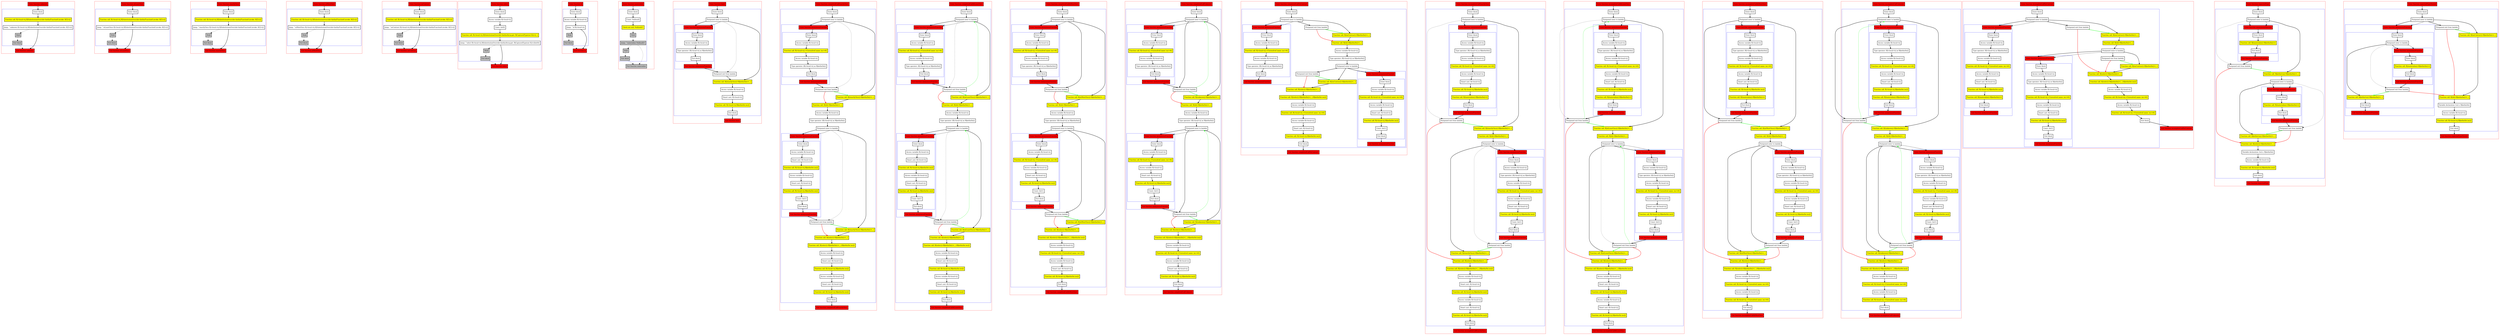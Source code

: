 digraph flowFromInplaceLambda_kt {
    graph [nodesep=3]
    node [shape=box penwidth=2]
    edge [penwidth=2]

    subgraph cluster_0 {
        color=red
        0 [label="Enter function unknown" style="filled" fillcolor=red];
        subgraph cluster_1 {
            color=blue
            1 [label="Enter block"];
            2 [label="Function call: R|<local>/x|.R|SubstitutionOverride<kotlin/Function0.invoke: R|T|>|()" style="filled" fillcolor=yellow];
            3 [label="Jump: ^unknown R|<local>/x|.R|SubstitutionOverride<kotlin/Function0.invoke: R|T|>|()"];
            4 [label="Stub" style="filled" fillcolor=gray];
            5 [label="Exit block" style="filled" fillcolor=gray];
        }
        6 [label="Exit function unknown" style="filled" fillcolor=red];
    }
    0 -> {1};
    1 -> {2};
    2 -> {3};
    3 -> {6};
    3 -> {4} [style=dotted];
    4 -> {5} [style=dotted];
    5 -> {6} [style=dotted];

    subgraph cluster_2 {
        color=red
        7 [label="Enter function atLeastOnce" style="filled" fillcolor=red];
        subgraph cluster_3 {
            color=blue
            8 [label="Enter block"];
            9 [label="Function call: R|<local>/x|.R|SubstitutionOverride<kotlin/Function0.invoke: R|T|>|()" style="filled" fillcolor=yellow];
            10 [label="Jump: ^atLeastOnce R|<local>/x|.R|SubstitutionOverride<kotlin/Function0.invoke: R|T|>|()"];
            11 [label="Stub" style="filled" fillcolor=gray];
            12 [label="Exit block" style="filled" fillcolor=gray];
        }
        13 [label="Exit function atLeastOnce" style="filled" fillcolor=red];
    }
    7 -> {8};
    8 -> {9};
    9 -> {10};
    10 -> {13};
    10 -> {11} [style=dotted];
    11 -> {12} [style=dotted];
    12 -> {13} [style=dotted];

    subgraph cluster_4 {
        color=red
        14 [label="Enter function exactlyOnce" style="filled" fillcolor=red];
        subgraph cluster_5 {
            color=blue
            15 [label="Enter block"];
            16 [label="Function call: R|<local>/x|.R|SubstitutionOverride<kotlin/Function0.invoke: R|T|>|()" style="filled" fillcolor=yellow];
            17 [label="Jump: ^exactlyOnce R|<local>/x|.R|SubstitutionOverride<kotlin/Function0.invoke: R|T|>|()"];
            18 [label="Stub" style="filled" fillcolor=gray];
            19 [label="Exit block" style="filled" fillcolor=gray];
        }
        20 [label="Exit function exactlyOnce" style="filled" fillcolor=red];
    }
    14 -> {15};
    15 -> {16};
    16 -> {17};
    17 -> {20};
    17 -> {18} [style=dotted];
    18 -> {19} [style=dotted];
    19 -> {20} [style=dotted];

    subgraph cluster_6 {
        color=red
        21 [label="Enter function atMostOnce" style="filled" fillcolor=red];
        subgraph cluster_7 {
            color=blue
            22 [label="Enter block"];
            23 [label="Function call: R|<local>/x|.R|SubstitutionOverride<kotlin/Function0.invoke: R|T|>|()" style="filled" fillcolor=yellow];
            24 [label="Jump: ^atMostOnce R|<local>/x|.R|SubstitutionOverride<kotlin/Function0.invoke: R|T|>|()"];
            25 [label="Stub" style="filled" fillcolor=gray];
            26 [label="Exit block" style="filled" fillcolor=gray];
        }
        27 [label="Exit function atMostOnce" style="filled" fillcolor=red];
    }
    21 -> {22};
    22 -> {23};
    23 -> {24};
    24 -> {27};
    24 -> {25} [style=dotted];
    25 -> {26} [style=dotted];
    26 -> {27} [style=dotted];

    subgraph cluster_8 {
        color=red
        28 [label="Enter function noContract" style="filled" fillcolor=red];
        subgraph cluster_9 {
            color=blue
            29 [label="Enter block"];
            30 [label="Function call: R|<local>/x|.R|SubstitutionOverride<kotlin/Function0.invoke: R|T|>|()" style="filled" fillcolor=yellow];
            31 [label="Jump: ^noContract R|<local>/x|.R|SubstitutionOverride<kotlin/Function0.invoke: R|T|>|()"];
            32 [label="Stub" style="filled" fillcolor=gray];
            33 [label="Exit block" style="filled" fillcolor=gray];
        }
        34 [label="Exit function noContract" style="filled" fillcolor=red];
    }
    28 -> {29};
    29 -> {30};
    30 -> {31};
    31 -> {34};
    31 -> {32} [style=dotted];
    32 -> {33} [style=dotted];
    33 -> {34} [style=dotted];

    subgraph cluster_10 {
        color=red
        35 [label="Enter function select" style="filled" fillcolor=red];
        subgraph cluster_11 {
            color=blue
            36 [label="Enter block"];
            37 [label="Access variable R|<local>/x|"];
            38 [label="Const: Int(0)"];
            39 [label="Function call: R|<local>/x|.R|SubstitutionOverride<kotlin/Array.get: R|CapturedType(out K)|>|(...)" style="filled" fillcolor=yellow];
            40 [label="Jump: ^select R|<local>/x|.R|SubstitutionOverride<kotlin/Array.get: R|CapturedType(out K)|>|(Int(0))"];
            41 [label="Stub" style="filled" fillcolor=gray];
            42 [label="Exit block" style="filled" fillcolor=gray];
        }
        43 [label="Exit function select" style="filled" fillcolor=red];
    }
    35 -> {36};
    36 -> {37};
    37 -> {38};
    38 -> {39};
    39 -> {40};
    40 -> {43};
    40 -> {41} [style=dotted];
    41 -> {42} [style=dotted];
    42 -> {43} [style=dotted];

    subgraph cluster_12 {
        color=red
        44 [label="Enter function id" style="filled" fillcolor=red];
        subgraph cluster_13 {
            color=blue
            45 [label="Enter block"];
            46 [label="Access variable R|<local>/x|"];
            47 [label="Jump: ^id R|<local>/x|"];
            48 [label="Stub" style="filled" fillcolor=gray];
            49 [label="Exit block" style="filled" fillcolor=gray];
        }
        50 [label="Exit function id" style="filled" fillcolor=red];
    }
    44 -> {45};
    45 -> {46};
    46 -> {47};
    47 -> {50};
    47 -> {48} [style=dotted];
    48 -> {49} [style=dotted];
    49 -> {50} [style=dotted];

    subgraph cluster_14 {
        color=red
        51 [label="Enter function materialize" style="filled" fillcolor=red];
        subgraph cluster_15 {
            color=blue
            52 [label="Enter block"];
            53 [label="Const: Null(null)"];
            54 [label="Check not null: Null(null)!!" style="filled" fillcolor=yellow];
            55 [label="Stub" style="filled" fillcolor=gray];
            56 [label="Jump: ^materialize Null(null)!!" style="filled" fillcolor=gray];
            57 [label="Stub" style="filled" fillcolor=gray];
            58 [label="Exit block" style="filled" fillcolor=gray];
        }
        59 [label="Exit function materialize" style="filled" fillcolor=gray];
    }
    51 -> {52};
    52 -> {53};
    53 -> {54};
    54 -> {55} [style=dotted];
    55 -> {56} [style=dotted];
    56 -> {57 59} [style=dotted];
    57 -> {58} [style=dotted];
    58 -> {59} [style=dotted];

    subgraph cluster_16 {
        color=red
        60 [label="Enter function basic" style="filled" fillcolor=red];
        subgraph cluster_17 {
            color=blue
            61 [label="Enter block"];
            62 [label="Postponed enter to lambda"];
            subgraph cluster_18 {
                color=blue
                70 [label="Enter function anonymousFunction" style="filled" fillcolor=red];
                subgraph cluster_19 {
                    color=blue
                    71 [label="Enter block"];
                    72 [label="Access variable R|<local>/x|"];
                    73 [label="Type operator: (R|<local>/x| as R|kotlin/Int|)"];
                    74 [label="Exit block"];
                }
                75 [label="Exit function anonymousFunction" style="filled" fillcolor=red];
            }
            63 [label="Postponed exit from lambda"];
            64 [label="Function call: R|/exactlyOnce|<R|kotlin/Int|>(...)" style="filled" fillcolor=yellow];
            65 [label="Access variable R|<local>/x|"];
            66 [label="Smart cast: R|<local>/x|"];
            67 [label="Function call: R|<local>/x|.R|kotlin/Int.inc|()" style="filled" fillcolor=yellow];
            68 [label="Exit block"];
        }
        69 [label="Exit function basic" style="filled" fillcolor=red];
    }
    60 -> {61};
    61 -> {62};
    62 -> {64 70};
    62 -> {63} [style=dotted];
    62 -> {70} [style=dashed];
    63 -> {64};
    64 -> {65};
    65 -> {66};
    66 -> {67};
    67 -> {68};
    68 -> {69};
    70 -> {71};
    71 -> {72};
    72 -> {73};
    73 -> {74};
    74 -> {75};
    75 -> {63};

    subgraph cluster_20 {
        color=red
        76 [label="Enter function completedCallExactlyOnce" style="filled" fillcolor=red];
        subgraph cluster_21 {
            color=blue
            77 [label="Enter block"];
            78 [label="Postponed enter to lambda"];
            subgraph cluster_22 {
                color=blue
                97 [label="Enter function anonymousFunction" style="filled" fillcolor=red];
                subgraph cluster_23 {
                    color=blue
                    98 [label="Enter block"];
                    99 [label="Access variable R|<local>/y|"];
                    100 [label="Function call: R|<local>/y|.<Unresolved name: inc>#()" style="filled" fillcolor=yellow];
                    101 [label="Access variable R|<local>/x|"];
                    102 [label="Type operator: (R|<local>/x| as R|kotlin/Int|)"];
                    103 [label="Exit block"];
                }
                104 [label="Exit function anonymousFunction" style="filled" fillcolor=red];
            }
            79 [label="Postponed exit from lambda"];
            80 [label="Function call: R|/exactlyOnce|<R|kotlin/Int|>(...)" style="filled" fillcolor=yellow];
            81 [label="Function call: R|/id|<R|kotlin/Int|>(...)" style="filled" fillcolor=yellow];
            82 [label="Access variable R|<local>/y|"];
            83 [label="Type operator: (R|<local>/y| as R|kotlin/Int|)"];
            84 [label="Postponed enter to lambda"];
            subgraph cluster_24 {
                color=blue
                105 [label="Enter function anonymousFunction" style="filled" fillcolor=red];
                subgraph cluster_25 {
                    color=blue
                    106 [label="Enter block"];
                    107 [label="Access variable R|<local>/x|"];
                    108 [label="Smart cast: R|<local>/x|"];
                    109 [label="Function call: R|<local>/x|.R|kotlin/Int.inc|()" style="filled" fillcolor=yellow];
                    110 [label="Access variable R|<local>/y|"];
                    111 [label="Smart cast: R|<local>/y|"];
                    112 [label="Function call: R|<local>/y|.R|kotlin/Int.inc|()" style="filled" fillcolor=yellow];
                    113 [label="Const: Int(1)"];
                    114 [label="Exit block"];
                }
                115 [label="Exit function anonymousFunction" style="filled" fillcolor=red];
            }
            85 [label="Postponed exit from lambda"];
            86 [label="Function call: R|/exactlyOnce|<R|kotlin/Int|>(...)" style="filled" fillcolor=yellow];
            87 [label="Function call: R|/select|<R|kotlin/Int|>(...)" style="filled" fillcolor=yellow];
            88 [label="Function call: R|/select|<R|kotlin/Int|>(...).R|kotlin/Int.inc|()" style="filled" fillcolor=yellow];
            89 [label="Access variable R|<local>/x|"];
            90 [label="Smart cast: R|<local>/x|"];
            91 [label="Function call: R|<local>/x|.R|kotlin/Int.inc|()" style="filled" fillcolor=yellow];
            92 [label="Access variable R|<local>/y|"];
            93 [label="Smart cast: R|<local>/y|"];
            94 [label="Function call: R|<local>/y|.R|kotlin/Int.inc|()" style="filled" fillcolor=yellow];
            95 [label="Exit block"];
        }
        96 [label="Exit function completedCallExactlyOnce" style="filled" fillcolor=red];
    }
    76 -> {77};
    77 -> {78};
    78 -> {80 97};
    78 -> {79} [style=dotted];
    78 -> {97} [style=dashed];
    79 -> {80} [color=green];
    79 -> {81} [color=red];
    80 -> {81};
    81 -> {82};
    82 -> {83};
    83 -> {84};
    84 -> {86 105};
    84 -> {85} [style=dotted];
    84 -> {105} [style=dashed];
    85 -> {86} [color=green];
    85 -> {87} [color=red];
    86 -> {87};
    87 -> {88};
    88 -> {89};
    89 -> {90};
    90 -> {91};
    91 -> {92};
    92 -> {93};
    93 -> {94};
    94 -> {95};
    95 -> {96};
    97 -> {98};
    98 -> {99};
    99 -> {100};
    100 -> {101};
    101 -> {102};
    102 -> {103};
    103 -> {104};
    104 -> {79};
    105 -> {106};
    106 -> {107};
    107 -> {108};
    108 -> {109};
    109 -> {110};
    110 -> {111};
    111 -> {112};
    112 -> {113};
    113 -> {114};
    114 -> {115};
    115 -> {85};

    subgraph cluster_26 {
        color=red
        116 [label="Enter function completedCallAtLeastOnce" style="filled" fillcolor=red];
        subgraph cluster_27 {
            color=blue
            117 [label="Enter block"];
            118 [label="Postponed enter to lambda"];
            subgraph cluster_28 {
                color=blue
                137 [label="Enter function anonymousFunction" style="filled" fillcolor=red];
                subgraph cluster_29 {
                    color=blue
                    138 [label="Enter block"];
                    139 [label="Access variable R|<local>/y|"];
                    140 [label="Function call: R|<local>/y|.<Unresolved name: inc>#()" style="filled" fillcolor=yellow];
                    141 [label="Access variable R|<local>/x|"];
                    142 [label="Type operator: (R|<local>/x| as R|kotlin/Int|)"];
                    143 [label="Exit block"];
                }
                144 [label="Exit function anonymousFunction" style="filled" fillcolor=red];
            }
            119 [label="Postponed exit from lambda"];
            120 [label="Function call: R|/atLeastOnce|<R|kotlin/Int|>(...)" style="filled" fillcolor=yellow];
            121 [label="Function call: R|/id|<R|kotlin/Int|>(...)" style="filled" fillcolor=yellow];
            122 [label="Access variable R|<local>/y|"];
            123 [label="Type operator: (R|<local>/y| as R|kotlin/Int|)"];
            124 [label="Postponed enter to lambda"];
            subgraph cluster_30 {
                color=blue
                145 [label="Enter function anonymousFunction" style="filled" fillcolor=red];
                subgraph cluster_31 {
                    color=blue
                    146 [label="Enter block"];
                    147 [label="Access variable R|<local>/x|"];
                    148 [label="Smart cast: R|<local>/x|"];
                    149 [label="Function call: R|<local>/x|.R|kotlin/Int.inc|()" style="filled" fillcolor=yellow];
                    150 [label="Access variable R|<local>/y|"];
                    151 [label="Smart cast: R|<local>/y|"];
                    152 [label="Function call: R|<local>/y|.R|kotlin/Int.inc|()" style="filled" fillcolor=yellow];
                    153 [label="Const: Int(1)"];
                    154 [label="Exit block"];
                }
                155 [label="Exit function anonymousFunction" style="filled" fillcolor=red];
            }
            125 [label="Postponed exit from lambda"];
            126 [label="Function call: R|/atLeastOnce|<R|kotlin/Int|>(...)" style="filled" fillcolor=yellow];
            127 [label="Function call: R|/select|<R|kotlin/Int|>(...)" style="filled" fillcolor=yellow];
            128 [label="Function call: R|/select|<R|kotlin/Int|>(...).R|kotlin/Int.inc|()" style="filled" fillcolor=yellow];
            129 [label="Access variable R|<local>/x|"];
            130 [label="Smart cast: R|<local>/x|"];
            131 [label="Function call: R|<local>/x|.R|kotlin/Int.inc|()" style="filled" fillcolor=yellow];
            132 [label="Access variable R|<local>/y|"];
            133 [label="Smart cast: R|<local>/y|"];
            134 [label="Function call: R|<local>/y|.R|kotlin/Int.inc|()" style="filled" fillcolor=yellow];
            135 [label="Exit block"];
        }
        136 [label="Exit function completedCallAtLeastOnce" style="filled" fillcolor=red];
    }
    116 -> {117};
    117 -> {118};
    118 -> {120 137};
    118 -> {119} [style=dotted];
    118 -> {137} [style=dashed];
    119 -> {118} [color=green style=dashed];
    119 -> {120} [color=green];
    119 -> {121} [color=red];
    120 -> {121};
    121 -> {122};
    122 -> {123};
    123 -> {124};
    124 -> {126 145};
    124 -> {125} [style=dotted];
    124 -> {145} [style=dashed];
    125 -> {124} [color=green style=dashed];
    125 -> {126} [color=green];
    125 -> {127} [color=red];
    126 -> {127};
    127 -> {128};
    128 -> {129};
    129 -> {130};
    130 -> {131};
    131 -> {132};
    132 -> {133};
    133 -> {134};
    134 -> {135};
    135 -> {136};
    137 -> {138};
    138 -> {139};
    139 -> {140};
    140 -> {141};
    141 -> {142};
    142 -> {143};
    143 -> {144};
    144 -> {119};
    145 -> {146};
    146 -> {147};
    147 -> {148};
    148 -> {149};
    149 -> {150};
    150 -> {151};
    151 -> {152};
    152 -> {153};
    153 -> {154};
    154 -> {155};
    155 -> {125};

    subgraph cluster_32 {
        color=red
        156 [label="Enter function completedCallAtMostOnce" style="filled" fillcolor=red];
        subgraph cluster_33 {
            color=blue
            157 [label="Enter block"];
            158 [label="Postponed enter to lambda"];
            subgraph cluster_34 {
                color=blue
                176 [label="Enter function anonymousFunction" style="filled" fillcolor=red];
                subgraph cluster_35 {
                    color=blue
                    177 [label="Enter block"];
                    178 [label="Access variable R|<local>/y|"];
                    179 [label="Function call: R|<local>/y|.<Unresolved name: inc>#()" style="filled" fillcolor=yellow];
                    180 [label="Access variable R|<local>/x|"];
                    181 [label="Type operator: (R|<local>/x| as R|kotlin/Int|)"];
                    182 [label="Exit block"];
                }
                183 [label="Exit function anonymousFunction" style="filled" fillcolor=red];
            }
            159 [label="Postponed exit from lambda"];
            160 [label="Function call: R|/atMostOnce|<R|kotlin/Int|>(...)" style="filled" fillcolor=yellow];
            161 [label="Function call: R|/id|<R|kotlin/Int|>(...)" style="filled" fillcolor=yellow];
            162 [label="Access variable R|<local>/y|"];
            163 [label="Type operator: (R|<local>/y| as R|kotlin/Int|)"];
            164 [label="Postponed enter to lambda"];
            subgraph cluster_36 {
                color=blue
                184 [label="Enter function anonymousFunction" style="filled" fillcolor=red];
                subgraph cluster_37 {
                    color=blue
                    185 [label="Enter block"];
                    186 [label="Access variable R|<local>/x|"];
                    187 [label="Function call: R|<local>/x|.<Unresolved name: inc>#()" style="filled" fillcolor=yellow];
                    188 [label="Access variable R|<local>/y|"];
                    189 [label="Smart cast: R|<local>/y|"];
                    190 [label="Function call: R|<local>/y|.R|kotlin/Int.inc|()" style="filled" fillcolor=yellow];
                    191 [label="Const: Int(1)"];
                    192 [label="Exit block"];
                }
                193 [label="Exit function anonymousFunction" style="filled" fillcolor=red];
            }
            165 [label="Postponed exit from lambda"];
            166 [label="Function call: R|/atMostOnce|<R|kotlin/Int|>(...)" style="filled" fillcolor=yellow];
            167 [label="Function call: R|/select|<R|kotlin/Int|>(...)" style="filled" fillcolor=yellow];
            168 [label="Function call: R|/select|<R|kotlin/Int|>(...).R|kotlin/Int.inc|()" style="filled" fillcolor=yellow];
            169 [label="Access variable R|<local>/x|"];
            170 [label="Function call: R|<local>/x|.<Unresolved name: inc>#()" style="filled" fillcolor=yellow];
            171 [label="Access variable R|<local>/y|"];
            172 [label="Smart cast: R|<local>/y|"];
            173 [label="Function call: R|<local>/y|.R|kotlin/Int.inc|()" style="filled" fillcolor=yellow];
            174 [label="Exit block"];
        }
        175 [label="Exit function completedCallAtMostOnce" style="filled" fillcolor=red];
    }
    156 -> {157};
    157 -> {158};
    158 -> {159 160 176};
    158 -> {176} [style=dashed];
    159 -> {160} [color=green];
    159 -> {161} [color=red];
    160 -> {161};
    161 -> {162};
    162 -> {163};
    163 -> {164};
    164 -> {165 166 184};
    164 -> {184} [style=dashed];
    165 -> {166} [color=green];
    165 -> {167} [color=red];
    166 -> {167};
    167 -> {168};
    168 -> {169};
    169 -> {170};
    170 -> {171};
    171 -> {172};
    172 -> {173};
    173 -> {174};
    174 -> {175};
    176 -> {177};
    177 -> {178};
    178 -> {179};
    179 -> {180};
    180 -> {181};
    181 -> {182};
    182 -> {183};
    183 -> {159};
    184 -> {185};
    185 -> {186};
    186 -> {187};
    187 -> {188};
    188 -> {189};
    189 -> {190};
    190 -> {191};
    191 -> {192};
    192 -> {193};
    193 -> {165};

    subgraph cluster_38 {
        color=red
        194 [label="Enter function completedCallUnknown" style="filled" fillcolor=red];
        subgraph cluster_39 {
            color=blue
            195 [label="Enter block"];
            196 [label="Postponed enter to lambda"];
            subgraph cluster_40 {
                color=blue
                214 [label="Enter function anonymousFunction" style="filled" fillcolor=red];
                subgraph cluster_41 {
                    color=blue
                    215 [label="Enter block"];
                    216 [label="Access variable R|<local>/y|"];
                    217 [label="Function call: R|<local>/y|.<Unresolved name: inc>#()" style="filled" fillcolor=yellow];
                    218 [label="Access variable R|<local>/x|"];
                    219 [label="Type operator: (R|<local>/x| as R|kotlin/Int|)"];
                    220 [label="Exit block"];
                }
                221 [label="Exit function anonymousFunction" style="filled" fillcolor=red];
            }
            197 [label="Postponed exit from lambda"];
            198 [label="Function call: R|/unknown|<R|kotlin/Int|>(...)" style="filled" fillcolor=yellow];
            199 [label="Function call: R|/id|<R|kotlin/Int|>(...)" style="filled" fillcolor=yellow];
            200 [label="Access variable R|<local>/y|"];
            201 [label="Type operator: (R|<local>/y| as R|kotlin/Int|)"];
            202 [label="Postponed enter to lambda"];
            subgraph cluster_42 {
                color=blue
                222 [label="Enter function anonymousFunction" style="filled" fillcolor=red];
                subgraph cluster_43 {
                    color=blue
                    223 [label="Enter block"];
                    224 [label="Access variable R|<local>/x|"];
                    225 [label="Function call: R|<local>/x|.<Unresolved name: inc>#()" style="filled" fillcolor=yellow];
                    226 [label="Access variable R|<local>/y|"];
                    227 [label="Smart cast: R|<local>/y|"];
                    228 [label="Function call: R|<local>/y|.R|kotlin/Int.inc|()" style="filled" fillcolor=yellow];
                    229 [label="Const: Int(1)"];
                    230 [label="Exit block"];
                }
                231 [label="Exit function anonymousFunction" style="filled" fillcolor=red];
            }
            203 [label="Postponed exit from lambda"];
            204 [label="Function call: R|/unknown|<R|kotlin/Int|>(...)" style="filled" fillcolor=yellow];
            205 [label="Function call: R|/select|<R|kotlin/Int|>(...)" style="filled" fillcolor=yellow];
            206 [label="Function call: R|/select|<R|kotlin/Int|>(...).R|kotlin/Int.inc|()" style="filled" fillcolor=yellow];
            207 [label="Access variable R|<local>/x|"];
            208 [label="Function call: R|<local>/x|.<Unresolved name: inc>#()" style="filled" fillcolor=yellow];
            209 [label="Access variable R|<local>/y|"];
            210 [label="Smart cast: R|<local>/y|"];
            211 [label="Function call: R|<local>/y|.R|kotlin/Int.inc|()" style="filled" fillcolor=yellow];
            212 [label="Exit block"];
        }
        213 [label="Exit function completedCallUnknown" style="filled" fillcolor=red];
    }
    194 -> {195};
    195 -> {196};
    196 -> {197 198 214};
    196 -> {214} [style=dashed];
    197 -> {196} [color=green style=dashed];
    197 -> {198} [color=green];
    197 -> {199} [color=red];
    198 -> {199};
    199 -> {200};
    200 -> {201};
    201 -> {202};
    202 -> {203 204 222};
    202 -> {222} [style=dashed];
    203 -> {202} [color=green style=dashed];
    203 -> {204} [color=green];
    203 -> {205} [color=red];
    204 -> {205};
    205 -> {206};
    206 -> {207};
    207 -> {208};
    208 -> {209};
    209 -> {210};
    210 -> {211};
    211 -> {212};
    212 -> {213};
    214 -> {215};
    215 -> {216};
    216 -> {217};
    217 -> {218};
    218 -> {219};
    219 -> {220};
    220 -> {221};
    221 -> {197};
    222 -> {223};
    223 -> {224};
    224 -> {225};
    225 -> {226};
    226 -> {227};
    227 -> {228};
    228 -> {229};
    229 -> {230};
    230 -> {231};
    231 -> {203};

    subgraph cluster_44 {
        color=red
        232 [label="Enter function completedCallNoContract" style="filled" fillcolor=red];
        subgraph cluster_45 {
            color=blue
            233 [label="Enter block"];
            234 [label="Postponed enter to lambda"];
            subgraph cluster_46 {
                color=blue
                252 [label="Enter function anonymousFunction" style="filled" fillcolor=red];
                subgraph cluster_47 {
                    color=blue
                    253 [label="Enter block"];
                    254 [label="Access variable R|<local>/y|"];
                    255 [label="Function call: R|<local>/y|.<Unresolved name: inc>#()" style="filled" fillcolor=yellow];
                    256 [label="Access variable R|<local>/x|"];
                    257 [label="Type operator: (R|<local>/x| as R|kotlin/Int|)"];
                    258 [label="Exit block"];
                }
                259 [label="Exit function anonymousFunction" style="filled" fillcolor=red];
            }
            235 [label="Postponed exit from lambda"];
            236 [label="Function call: R|/noContract|<R|kotlin/Int|>(...)" style="filled" fillcolor=yellow];
            237 [label="Function call: R|/id|<R|kotlin/Int|>(...)" style="filled" fillcolor=yellow];
            238 [label="Access variable R|<local>/y|"];
            239 [label="Type operator: (R|<local>/y| as R|kotlin/Int|)"];
            240 [label="Postponed enter to lambda"];
            subgraph cluster_48 {
                color=blue
                260 [label="Enter function anonymousFunction" style="filled" fillcolor=red];
                subgraph cluster_49 {
                    color=blue
                    261 [label="Enter block"];
                    262 [label="Access variable R|<local>/x|"];
                    263 [label="Function call: R|<local>/x|.<Unresolved name: inc>#()" style="filled" fillcolor=yellow];
                    264 [label="Access variable R|<local>/y|"];
                    265 [label="Smart cast: R|<local>/y|"];
                    266 [label="Function call: R|<local>/y|.R|kotlin/Int.inc|()" style="filled" fillcolor=yellow];
                    267 [label="Const: Int(1)"];
                    268 [label="Exit block"];
                }
                269 [label="Exit function anonymousFunction" style="filled" fillcolor=red];
            }
            241 [label="Postponed exit from lambda"];
            242 [label="Function call: R|/noContract|<R|kotlin/Int|>(...)" style="filled" fillcolor=yellow];
            243 [label="Function call: R|/select|<R|kotlin/Int|>(...)" style="filled" fillcolor=yellow];
            244 [label="Function call: R|/select|<R|kotlin/Int|>(...).R|kotlin/Int.inc|()" style="filled" fillcolor=yellow];
            245 [label="Access variable R|<local>/x|"];
            246 [label="Function call: R|<local>/x|.<Unresolved name: inc>#()" style="filled" fillcolor=yellow];
            247 [label="Access variable R|<local>/y|"];
            248 [label="Smart cast: R|<local>/y|"];
            249 [label="Function call: R|<local>/y|.R|kotlin/Int.inc|()" style="filled" fillcolor=yellow];
            250 [label="Exit block"];
        }
        251 [label="Exit function completedCallNoContract" style="filled" fillcolor=red];
    }
    232 -> {233};
    233 -> {234};
    234 -> {235 236 252};
    234 -> {252} [style=dashed];
    235 -> {236} [color=green];
    235 -> {237} [color=red];
    236 -> {237};
    237 -> {238};
    238 -> {239};
    239 -> {240};
    240 -> {241 242 260};
    240 -> {260} [style=dashed];
    241 -> {242} [color=green];
    241 -> {243} [color=red];
    242 -> {243};
    243 -> {244};
    244 -> {245};
    245 -> {246};
    246 -> {247};
    247 -> {248};
    248 -> {249};
    249 -> {250};
    250 -> {251};
    252 -> {253};
    253 -> {254};
    254 -> {255};
    255 -> {256};
    256 -> {257};
    257 -> {258};
    258 -> {259};
    260 -> {261};
    261 -> {262};
    262 -> {263};
    263 -> {264};
    264 -> {265};
    265 -> {266};
    266 -> {267};
    267 -> {268};
    268 -> {269};

    subgraph cluster_50 {
        color=red
        270 [label="Enter function incompleteCallExactlyOnce" style="filled" fillcolor=red];
        subgraph cluster_51 {
            color=blue
            271 [label="Enter block"];
            272 [label="Postponed enter to lambda"];
            subgraph cluster_52 {
                color=blue
                289 [label="Enter function anonymousFunction" style="filled" fillcolor=red];
                subgraph cluster_53 {
                    color=blue
                    290 [label="Enter block"];
                    291 [label="Access variable R|<local>/x|"];
                    292 [label="Type operator: (R|<local>/x| as R|kotlin/Int|)"];
                    293 [label="Access variable R|<local>/y|"];
                    294 [label="Function call: R|<local>/y|.<Unresolved name: inc>#()" style="filled" fillcolor=yellow];
                    295 [label="Access variable R|<local>/x|"];
                    296 [label="Smart cast: R|<local>/x|"];
                    297 [label="Function call: R|<local>/x|.R|kotlin/Int.inc|()" style="filled" fillcolor=yellow];
                    298 [label="Function call: R|/materialize|<R|kotlin/Int|>()" style="filled" fillcolor=yellow];
                    299 [label="Exit block"];
                }
                300 [label="Exit function anonymousFunction" style="filled" fillcolor=red];
            }
            273 [label="Postponed exit from lambda"];
            274 [label="Function call: R|/exactlyOnce|<R|kotlin/Int|>(...)" style="filled" fillcolor=yellow];
            275 [label="Function call: R|/id|<R|kotlin/Int|>(...)" style="filled" fillcolor=yellow];
            276 [label="Postponed enter to lambda"];
            subgraph cluster_54 {
                color=blue
                301 [label="Enter function anonymousFunction" style="filled" fillcolor=red];
                subgraph cluster_55 {
                    color=blue
                    302 [label="Enter block"];
                    303 [label="Access variable R|<local>/y|"];
                    304 [label="Type operator: (R|<local>/y| as R|kotlin/Int|)"];
                    305 [label="Access variable R|<local>/x|"];
                    306 [label="Function call: R|<local>/x|.<Unresolved name: inc>#()" style="filled" fillcolor=yellow];
                    307 [label="Access variable R|<local>/y|"];
                    308 [label="Smart cast: R|<local>/y|"];
                    309 [label="Function call: R|<local>/y|.R|kotlin/Int.inc|()" style="filled" fillcolor=yellow];
                    310 [label="Const: Int(1)"];
                    311 [label="Exit block"];
                }
                312 [label="Exit function anonymousFunction" style="filled" fillcolor=red];
            }
            277 [label="Postponed exit from lambda"];
            278 [label="Function call: R|/exactlyOnce|<R|kotlin/Int|>(...)" style="filled" fillcolor=yellow];
            279 [label="Function call: R|/select|<R|kotlin/Int|>(...)" style="filled" fillcolor=yellow];
            280 [label="Function call: R|/select|<R|kotlin/Int|>(...).R|kotlin/Int.inc|()" style="filled" fillcolor=yellow];
            281 [label="Access variable R|<local>/x|"];
            282 [label="Smart cast: R|<local>/x|"];
            283 [label="Function call: R|<local>/x|.R|kotlin/Int.inc|()" style="filled" fillcolor=yellow];
            284 [label="Access variable R|<local>/y|"];
            285 [label="Smart cast: R|<local>/y|"];
            286 [label="Function call: R|<local>/y|.R|kotlin/Int.inc|()" style="filled" fillcolor=yellow];
            287 [label="Exit block"];
        }
        288 [label="Exit function incompleteCallExactlyOnce" style="filled" fillcolor=red];
    }
    270 -> {271};
    271 -> {272};
    272 -> {274 289};
    272 -> {273} [style=dotted];
    272 -> {289} [style=dashed];
    273 -> {274} [color=green];
    273 -> {279} [color=red];
    274 -> {275};
    275 -> {276};
    276 -> {278 301};
    276 -> {277} [style=dotted];
    276 -> {301} [style=dashed];
    277 -> {278} [color=green];
    277 -> {279} [color=red];
    278 -> {279};
    279 -> {280};
    280 -> {281};
    281 -> {282};
    282 -> {283};
    283 -> {284};
    284 -> {285};
    285 -> {286};
    286 -> {287};
    287 -> {288};
    289 -> {290};
    290 -> {291};
    291 -> {292};
    292 -> {293};
    293 -> {294};
    294 -> {295};
    295 -> {296};
    296 -> {297};
    297 -> {298};
    298 -> {299};
    299 -> {300};
    300 -> {273};
    301 -> {302};
    302 -> {303};
    303 -> {304};
    304 -> {305};
    305 -> {306};
    306 -> {307};
    307 -> {308};
    308 -> {309};
    309 -> {310};
    310 -> {311};
    311 -> {312};
    312 -> {277};

    subgraph cluster_56 {
        color=red
        313 [label="Enter function incompleteCallAtLeastOnce" style="filled" fillcolor=red];
        subgraph cluster_57 {
            color=blue
            314 [label="Enter block"];
            315 [label="Postponed enter to lambda"];
            subgraph cluster_58 {
                color=blue
                332 [label="Enter function anonymousFunction" style="filled" fillcolor=red];
                subgraph cluster_59 {
                    color=blue
                    333 [label="Enter block"];
                    334 [label="Access variable R|<local>/x|"];
                    335 [label="Type operator: (R|<local>/x| as R|kotlin/Int|)"];
                    336 [label="Access variable R|<local>/y|"];
                    337 [label="Function call: R|<local>/y|.<Unresolved name: inc>#()" style="filled" fillcolor=yellow];
                    338 [label="Access variable R|<local>/x|"];
                    339 [label="Smart cast: R|<local>/x|"];
                    340 [label="Function call: R|<local>/x|.R|kotlin/Int.inc|()" style="filled" fillcolor=yellow];
                    341 [label="Function call: R|/materialize|<R|kotlin/Int|>()" style="filled" fillcolor=yellow];
                    342 [label="Exit block"];
                }
                343 [label="Exit function anonymousFunction" style="filled" fillcolor=red];
            }
            316 [label="Postponed exit from lambda"];
            317 [label="Function call: R|/atLeastOnce|<R|kotlin/Int|>(...)" style="filled" fillcolor=yellow];
            318 [label="Function call: R|/id|<R|kotlin/Int|>(...)" style="filled" fillcolor=yellow];
            319 [label="Postponed enter to lambda"];
            subgraph cluster_60 {
                color=blue
                344 [label="Enter function anonymousFunction" style="filled" fillcolor=red];
                subgraph cluster_61 {
                    color=blue
                    345 [label="Enter block"];
                    346 [label="Access variable R|<local>/y|"];
                    347 [label="Type operator: (R|<local>/y| as R|kotlin/Int|)"];
                    348 [label="Access variable R|<local>/x|"];
                    349 [label="Function call: R|<local>/x|.<Unresolved name: inc>#()" style="filled" fillcolor=yellow];
                    350 [label="Access variable R|<local>/y|"];
                    351 [label="Smart cast: R|<local>/y|"];
                    352 [label="Function call: R|<local>/y|.R|kotlin/Int.inc|()" style="filled" fillcolor=yellow];
                    353 [label="Const: Int(1)"];
                    354 [label="Exit block"];
                }
                355 [label="Exit function anonymousFunction" style="filled" fillcolor=red];
            }
            320 [label="Postponed exit from lambda"];
            321 [label="Function call: R|/atLeastOnce|<R|kotlin/Int|>(...)" style="filled" fillcolor=yellow];
            322 [label="Function call: R|/select|<R|kotlin/Int|>(...)" style="filled" fillcolor=yellow];
            323 [label="Function call: R|/select|<R|kotlin/Int|>(...).R|kotlin/Int.inc|()" style="filled" fillcolor=yellow];
            324 [label="Access variable R|<local>/x|"];
            325 [label="Smart cast: R|<local>/x|"];
            326 [label="Function call: R|<local>/x|.R|kotlin/Int.inc|()" style="filled" fillcolor=yellow];
            327 [label="Access variable R|<local>/y|"];
            328 [label="Smart cast: R|<local>/y|"];
            329 [label="Function call: R|<local>/y|.R|kotlin/Int.inc|()" style="filled" fillcolor=yellow];
            330 [label="Exit block"];
        }
        331 [label="Exit function incompleteCallAtLeastOnce" style="filled" fillcolor=red];
    }
    313 -> {314};
    314 -> {315};
    315 -> {317 332};
    315 -> {316} [style=dotted];
    315 -> {332} [style=dashed];
    316 -> {315} [color=green style=dashed];
    316 -> {317} [color=green];
    316 -> {322} [color=red];
    317 -> {318};
    318 -> {319};
    319 -> {321 344};
    319 -> {320} [style=dotted];
    319 -> {344} [style=dashed];
    320 -> {319} [color=green style=dashed];
    320 -> {321} [color=green];
    320 -> {322} [color=red];
    321 -> {322};
    322 -> {323};
    323 -> {324};
    324 -> {325};
    325 -> {326};
    326 -> {327};
    327 -> {328};
    328 -> {329};
    329 -> {330};
    330 -> {331};
    332 -> {333};
    333 -> {334};
    334 -> {335};
    335 -> {336};
    336 -> {337};
    337 -> {338};
    338 -> {339};
    339 -> {340};
    340 -> {341};
    341 -> {342};
    342 -> {343};
    343 -> {316};
    344 -> {345};
    345 -> {346};
    346 -> {347};
    347 -> {348};
    348 -> {349};
    349 -> {350};
    350 -> {351};
    351 -> {352};
    352 -> {353};
    353 -> {354};
    354 -> {355};
    355 -> {320};

    subgraph cluster_62 {
        color=red
        356 [label="Enter function incompleteCallAtMostOnce" style="filled" fillcolor=red];
        subgraph cluster_63 {
            color=blue
            357 [label="Enter block"];
            358 [label="Postponed enter to lambda"];
            subgraph cluster_64 {
                color=blue
                373 [label="Enter function anonymousFunction" style="filled" fillcolor=red];
                subgraph cluster_65 {
                    color=blue
                    374 [label="Enter block"];
                    375 [label="Access variable R|<local>/x|"];
                    376 [label="Type operator: (R|<local>/x| as R|kotlin/Int|)"];
                    377 [label="Access variable R|<local>/y|"];
                    378 [label="Function call: R|<local>/y|.<Unresolved name: inc>#()" style="filled" fillcolor=yellow];
                    379 [label="Access variable R|<local>/x|"];
                    380 [label="Smart cast: R|<local>/x|"];
                    381 [label="Function call: R|<local>/x|.R|kotlin/Int.inc|()" style="filled" fillcolor=yellow];
                    382 [label="Function call: R|/materialize|<R|kotlin/Int|>()" style="filled" fillcolor=yellow];
                    383 [label="Exit block"];
                }
                384 [label="Exit function anonymousFunction" style="filled" fillcolor=red];
            }
            359 [label="Postponed exit from lambda"];
            360 [label="Function call: R|/atMostOnce|<R|kotlin/Int|>(...)" style="filled" fillcolor=yellow];
            361 [label="Function call: R|/id|<R|kotlin/Int|>(...)" style="filled" fillcolor=yellow];
            362 [label="Postponed enter to lambda"];
            subgraph cluster_66 {
                color=blue
                385 [label="Enter function anonymousFunction" style="filled" fillcolor=red];
                subgraph cluster_67 {
                    color=blue
                    386 [label="Enter block"];
                    387 [label="Access variable R|<local>/y|"];
                    388 [label="Type operator: (R|<local>/y| as R|kotlin/Int|)"];
                    389 [label="Access variable R|<local>/x|"];
                    390 [label="Function call: R|<local>/x|.<Unresolved name: inc>#()" style="filled" fillcolor=yellow];
                    391 [label="Access variable R|<local>/y|"];
                    392 [label="Smart cast: R|<local>/y|"];
                    393 [label="Function call: R|<local>/y|.R|kotlin/Int.inc|()" style="filled" fillcolor=yellow];
                    394 [label="Const: Int(1)"];
                    395 [label="Exit block"];
                }
                396 [label="Exit function anonymousFunction" style="filled" fillcolor=red];
            }
            363 [label="Postponed exit from lambda"];
            364 [label="Function call: R|/atMostOnce|<R|kotlin/Int|>(...)" style="filled" fillcolor=yellow];
            365 [label="Function call: R|/select|<R|kotlin/Int|>(...)" style="filled" fillcolor=yellow];
            366 [label="Function call: R|/select|<R|kotlin/Int|>(...).R|kotlin/Int.inc|()" style="filled" fillcolor=yellow];
            367 [label="Access variable R|<local>/x|"];
            368 [label="Function call: R|<local>/x|.<Unresolved name: inc>#()" style="filled" fillcolor=yellow];
            369 [label="Access variable R|<local>/y|"];
            370 [label="Function call: R|<local>/y|.<Unresolved name: inc>#()" style="filled" fillcolor=yellow];
            371 [label="Exit block"];
        }
        372 [label="Exit function incompleteCallAtMostOnce" style="filled" fillcolor=red];
    }
    356 -> {357};
    357 -> {358};
    358 -> {359 360 373};
    358 -> {373} [style=dashed];
    359 -> {360} [color=green];
    359 -> {365} [color=red];
    360 -> {361};
    361 -> {362};
    362 -> {363 364 385};
    362 -> {385} [style=dashed];
    363 -> {364} [color=green];
    363 -> {365} [color=red];
    364 -> {365};
    365 -> {366};
    366 -> {367};
    367 -> {368};
    368 -> {369};
    369 -> {370};
    370 -> {371};
    371 -> {372};
    373 -> {374};
    374 -> {375};
    375 -> {376};
    376 -> {377};
    377 -> {378};
    378 -> {379};
    379 -> {380};
    380 -> {381};
    381 -> {382};
    382 -> {383};
    383 -> {384};
    384 -> {359};
    385 -> {386};
    386 -> {387};
    387 -> {388};
    388 -> {389};
    389 -> {390};
    390 -> {391};
    391 -> {392};
    392 -> {393};
    393 -> {394};
    394 -> {395};
    395 -> {396};
    396 -> {363};

    subgraph cluster_68 {
        color=red
        397 [label="Enter function incompleteCallUnknown" style="filled" fillcolor=red];
        subgraph cluster_69 {
            color=blue
            398 [label="Enter block"];
            399 [label="Postponed enter to lambda"];
            subgraph cluster_70 {
                color=blue
                414 [label="Enter function anonymousFunction" style="filled" fillcolor=red];
                subgraph cluster_71 {
                    color=blue
                    415 [label="Enter block"];
                    416 [label="Access variable R|<local>/x|"];
                    417 [label="Type operator: (R|<local>/x| as R|kotlin/Int|)"];
                    418 [label="Access variable R|<local>/y|"];
                    419 [label="Function call: R|<local>/y|.<Unresolved name: inc>#()" style="filled" fillcolor=yellow];
                    420 [label="Access variable R|<local>/x|"];
                    421 [label="Smart cast: R|<local>/x|"];
                    422 [label="Function call: R|<local>/x|.R|kotlin/Int.inc|()" style="filled" fillcolor=yellow];
                    423 [label="Function call: R|/materialize|<R|kotlin/Int|>()" style="filled" fillcolor=yellow];
                    424 [label="Exit block"];
                }
                425 [label="Exit function anonymousFunction" style="filled" fillcolor=red];
            }
            400 [label="Postponed exit from lambda"];
            401 [label="Function call: R|/unknown|<R|kotlin/Int|>(...)" style="filled" fillcolor=yellow];
            402 [label="Function call: R|/id|<R|kotlin/Int|>(...)" style="filled" fillcolor=yellow];
            403 [label="Postponed enter to lambda"];
            subgraph cluster_72 {
                color=blue
                426 [label="Enter function anonymousFunction" style="filled" fillcolor=red];
                subgraph cluster_73 {
                    color=blue
                    427 [label="Enter block"];
                    428 [label="Access variable R|<local>/y|"];
                    429 [label="Type operator: (R|<local>/y| as R|kotlin/Int|)"];
                    430 [label="Access variable R|<local>/x|"];
                    431 [label="Function call: R|<local>/x|.<Unresolved name: inc>#()" style="filled" fillcolor=yellow];
                    432 [label="Access variable R|<local>/y|"];
                    433 [label="Smart cast: R|<local>/y|"];
                    434 [label="Function call: R|<local>/y|.R|kotlin/Int.inc|()" style="filled" fillcolor=yellow];
                    435 [label="Const: Int(1)"];
                    436 [label="Exit block"];
                }
                437 [label="Exit function anonymousFunction" style="filled" fillcolor=red];
            }
            404 [label="Postponed exit from lambda"];
            405 [label="Function call: R|/unknown|<R|kotlin/Int|>(...)" style="filled" fillcolor=yellow];
            406 [label="Function call: R|/select|<R|kotlin/Int|>(...)" style="filled" fillcolor=yellow];
            407 [label="Function call: R|/select|<R|kotlin/Int|>(...).R|kotlin/Int.inc|()" style="filled" fillcolor=yellow];
            408 [label="Access variable R|<local>/x|"];
            409 [label="Function call: R|<local>/x|.<Unresolved name: inc>#()" style="filled" fillcolor=yellow];
            410 [label="Access variable R|<local>/y|"];
            411 [label="Function call: R|<local>/y|.<Unresolved name: inc>#()" style="filled" fillcolor=yellow];
            412 [label="Exit block"];
        }
        413 [label="Exit function incompleteCallUnknown" style="filled" fillcolor=red];
    }
    397 -> {398};
    398 -> {399};
    399 -> {400 401 414};
    399 -> {414} [style=dashed];
    400 -> {399} [color=green style=dashed];
    400 -> {401} [color=green];
    400 -> {406} [color=red];
    401 -> {402};
    402 -> {403};
    403 -> {404 405 426};
    403 -> {426} [style=dashed];
    404 -> {403} [color=green style=dashed];
    404 -> {405} [color=green];
    404 -> {406} [color=red];
    405 -> {406};
    406 -> {407};
    407 -> {408};
    408 -> {409};
    409 -> {410};
    410 -> {411};
    411 -> {412};
    412 -> {413};
    414 -> {415};
    415 -> {416};
    416 -> {417};
    417 -> {418};
    418 -> {419};
    419 -> {420};
    420 -> {421};
    421 -> {422};
    422 -> {423};
    423 -> {424};
    424 -> {425};
    425 -> {400};
    426 -> {427};
    427 -> {428};
    428 -> {429};
    429 -> {430};
    430 -> {431};
    431 -> {432};
    432 -> {433};
    433 -> {434};
    434 -> {435};
    435 -> {436};
    436 -> {437};
    437 -> {404};

    subgraph cluster_74 {
        color=red
        438 [label="Enter function incompleteCallNoContract" style="filled" fillcolor=red];
        subgraph cluster_75 {
            color=blue
            439 [label="Enter block"];
            440 [label="Postponed enter to lambda"];
            subgraph cluster_76 {
                color=blue
                455 [label="Enter function anonymousFunction" style="filled" fillcolor=red];
                subgraph cluster_77 {
                    color=blue
                    456 [label="Enter block"];
                    457 [label="Access variable R|<local>/x|"];
                    458 [label="Type operator: (R|<local>/x| as R|kotlin/Int|)"];
                    459 [label="Access variable R|<local>/y|"];
                    460 [label="Function call: R|<local>/y|.<Unresolved name: inc>#()" style="filled" fillcolor=yellow];
                    461 [label="Access variable R|<local>/x|"];
                    462 [label="Smart cast: R|<local>/x|"];
                    463 [label="Function call: R|<local>/x|.R|kotlin/Int.inc|()" style="filled" fillcolor=yellow];
                    464 [label="Function call: R|/materialize|<R|kotlin/Int|>()" style="filled" fillcolor=yellow];
                    465 [label="Exit block"];
                }
                466 [label="Exit function anonymousFunction" style="filled" fillcolor=red];
            }
            441 [label="Postponed exit from lambda"];
            442 [label="Function call: R|/noContract|<R|kotlin/Int|>(...)" style="filled" fillcolor=yellow];
            443 [label="Function call: R|/id|<R|kotlin/Int|>(...)" style="filled" fillcolor=yellow];
            444 [label="Postponed enter to lambda"];
            subgraph cluster_78 {
                color=blue
                467 [label="Enter function anonymousFunction" style="filled" fillcolor=red];
                subgraph cluster_79 {
                    color=blue
                    468 [label="Enter block"];
                    469 [label="Access variable R|<local>/y|"];
                    470 [label="Type operator: (R|<local>/y| as R|kotlin/Int|)"];
                    471 [label="Access variable R|<local>/x|"];
                    472 [label="Function call: R|<local>/x|.<Unresolved name: inc>#()" style="filled" fillcolor=yellow];
                    473 [label="Access variable R|<local>/y|"];
                    474 [label="Smart cast: R|<local>/y|"];
                    475 [label="Function call: R|<local>/y|.R|kotlin/Int.inc|()" style="filled" fillcolor=yellow];
                    476 [label="Const: Int(1)"];
                    477 [label="Exit block"];
                }
                478 [label="Exit function anonymousFunction" style="filled" fillcolor=red];
            }
            445 [label="Postponed exit from lambda"];
            446 [label="Function call: R|/noContract|<R|kotlin/Int|>(...)" style="filled" fillcolor=yellow];
            447 [label="Function call: R|/select|<R|kotlin/Int|>(...)" style="filled" fillcolor=yellow];
            448 [label="Function call: R|/select|<R|kotlin/Int|>(...).R|kotlin/Int.inc|()" style="filled" fillcolor=yellow];
            449 [label="Access variable R|<local>/x|"];
            450 [label="Function call: R|<local>/x|.<Unresolved name: inc>#()" style="filled" fillcolor=yellow];
            451 [label="Access variable R|<local>/y|"];
            452 [label="Function call: R|<local>/y|.<Unresolved name: inc>#()" style="filled" fillcolor=yellow];
            453 [label="Exit block"];
        }
        454 [label="Exit function incompleteCallNoContract" style="filled" fillcolor=red];
    }
    438 -> {439};
    439 -> {440};
    440 -> {441 442 455};
    440 -> {455} [style=dashed];
    441 -> {442} [color=green];
    441 -> {447} [color=red];
    442 -> {443};
    443 -> {444};
    444 -> {445 446 467};
    444 -> {467} [style=dashed];
    445 -> {446} [color=green];
    445 -> {447} [color=red];
    446 -> {447};
    447 -> {448};
    448 -> {449};
    449 -> {450};
    450 -> {451};
    451 -> {452};
    452 -> {453};
    453 -> {454};
    455 -> {456};
    456 -> {457};
    457 -> {458};
    458 -> {459};
    459 -> {460};
    460 -> {461};
    461 -> {462};
    462 -> {463};
    463 -> {464};
    464 -> {465};
    465 -> {466};
    467 -> {468};
    468 -> {469};
    469 -> {470};
    470 -> {471};
    471 -> {472};
    472 -> {473};
    473 -> {474};
    474 -> {475};
    475 -> {476};
    476 -> {477};
    477 -> {478};

    subgraph cluster_80 {
        color=red
        479 [label="Enter function expectedType" style="filled" fillcolor=red];
        subgraph cluster_81 {
            color=blue
            480 [label="Enter block"];
            481 [label="Postponed enter to lambda"];
            subgraph cluster_82 {
                color=blue
                493 [label="Enter function anonymousFunction" style="filled" fillcolor=red];
                subgraph cluster_83 {
                    color=blue
                    494 [label="Enter block"];
                    495 [label="Function call: R|/materialize|<R|kotlin/Int|>()" style="filled" fillcolor=yellow];
                    496 [label="Exit block"];
                }
                497 [label="Exit function anonymousFunction" style="filled" fillcolor=red];
            }
            482 [label="Postponed exit from lambda"];
            483 [label="Function call: R|kotlin/run|<R|kotlin/Int|>(...)" style="filled" fillcolor=yellow];
            484 [label="Postponed enter to lambda"];
            subgraph cluster_84 {
                color=blue
                498 [label="Enter function anonymousFunction" style="filled" fillcolor=red];
                subgraph cluster_85 {
                    color=blue
                    499 [label="Enter block"];
                    500 [label="Function call: R|/materialize|<R|kotlin/Int|>()" style="filled" fillcolor=yellow];
                    501 [label="Exit block"];
                }
                502 [label="Exit function anonymousFunction" style="filled" fillcolor=red];
            }
            485 [label="Postponed exit from lambda"];
            486 [label="Function call: R|kotlin/run|<R|kotlin/Int|>(...)" style="filled" fillcolor=yellow];
            487 [label="Function call: R|/select|<R|kotlin/Int|>(...)" style="filled" fillcolor=yellow];
            488 [label="Variable declaration: lval x: R|kotlin/Int|"];
            489 [label="Access variable R|<local>/x|"];
            490 [label="Function call: R|<local>/x|.R|kotlin/Int.inc|()" style="filled" fillcolor=yellow];
            491 [label="Exit block"];
        }
        492 [label="Exit function expectedType" style="filled" fillcolor=red];
    }
    479 -> {480};
    480 -> {481};
    481 -> {483 493};
    481 -> {482} [style=dotted];
    481 -> {493} [style=dashed];
    482 -> {483} [color=green];
    482 -> {487} [color=red];
    483 -> {484};
    484 -> {486 498};
    484 -> {485} [style=dotted];
    484 -> {498} [style=dashed];
    485 -> {486} [color=green];
    485 -> {487} [color=red];
    486 -> {487};
    487 -> {488};
    488 -> {489};
    489 -> {490};
    490 -> {491};
    491 -> {492};
    493 -> {494};
    494 -> {495};
    495 -> {496};
    496 -> {497};
    497 -> {482};
    498 -> {499};
    499 -> {500};
    500 -> {501};
    501 -> {502};
    502 -> {485};

    subgraph cluster_86 {
        color=red
        503 [label="Enter function expectedTypeNested" style="filled" fillcolor=red];
        subgraph cluster_87 {
            color=blue
            504 [label="Enter block"];
            505 [label="Postponed enter to lambda"];
            subgraph cluster_88 {
                color=blue
                514 [label="Enter function anonymousFunction" style="filled" fillcolor=red];
                subgraph cluster_89 {
                    color=blue
                    515 [label="Enter block"];
                    516 [label="Postponed enter to lambda"];
                    subgraph cluster_90 {
                        color=blue
                        521 [label="Enter function anonymousFunction" style="filled" fillcolor=red];
                        subgraph cluster_91 {
                            color=blue
                            522 [label="Enter block"];
                            523 [label="Function call: R|/materialize|<R|kotlin/Int|>()" style="filled" fillcolor=yellow];
                            524 [label="Exit block"];
                        }
                        525 [label="Exit function anonymousFunction" style="filled" fillcolor=red];
                    }
                    517 [label="Postponed exit from lambda"];
                    518 [label="Function call: R|kotlin/run|<R|kotlin/Int|>(...)" style="filled" fillcolor=yellow];
                    519 [label="Exit block"];
                }
                520 [label="Exit function anonymousFunction" style="filled" fillcolor=red];
            }
            506 [label="Postponed exit from lambda"];
            507 [label="Function call: R|/noContract|<R|kotlin/Int|>(...)" style="filled" fillcolor=yellow];
            508 [label="Function call: R|/id|<R|kotlin/Int|>(...)" style="filled" fillcolor=yellow];
            509 [label="Variable declaration: lval x: R|kotlin/Int|"];
            510 [label="Access variable R|<local>/x|"];
            511 [label="Function call: R|<local>/x|.R|kotlin/Int.inc|()" style="filled" fillcolor=yellow];
            512 [label="Exit block"];
        }
        513 [label="Exit function expectedTypeNested" style="filled" fillcolor=red];
    }
    503 -> {504};
    504 -> {505};
    505 -> {506 507 514};
    505 -> {514} [style=dashed];
    506 -> {507} [color=green];
    506 -> {508} [color=red];
    507 -> {508};
    508 -> {509};
    509 -> {510};
    510 -> {511};
    511 -> {512};
    512 -> {513};
    514 -> {515};
    515 -> {516};
    516 -> {518 521};
    516 -> {517} [style=dotted];
    516 -> {521} [style=dashed];
    517 -> {518} [color=green];
    517 -> {508} [color=red];
    518 -> {519};
    519 -> {520};
    521 -> {522};
    522 -> {523};
    523 -> {524};
    524 -> {525};
    525 -> {517};

}
